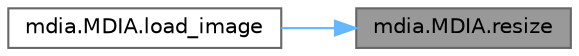 digraph "mdia.MDIA.resize"
{
 // LATEX_PDF_SIZE
  bgcolor="transparent";
  edge [fontname=Helvetica,fontsize=10,labelfontname=Helvetica,labelfontsize=10];
  node [fontname=Helvetica,fontsize=10,shape=box,height=0.2,width=0.4];
  rankdir="RL";
  Node1 [id="Node000001",label="mdia.MDIA.resize",height=0.2,width=0.4,color="gray40", fillcolor="grey60", style="filled", fontcolor="black",tooltip=" "];
  Node1 -> Node2 [id="edge1_Node000001_Node000002",dir="back",color="steelblue1",style="solid",tooltip=" "];
  Node2 [id="Node000002",label="mdia.MDIA.load_image",height=0.2,width=0.4,color="grey40", fillcolor="white", style="filled",URL="$classmdia_1_1_m_d_i_a.html#a1cdc5051016ab604559180978cba2229",tooltip=" "];
}
